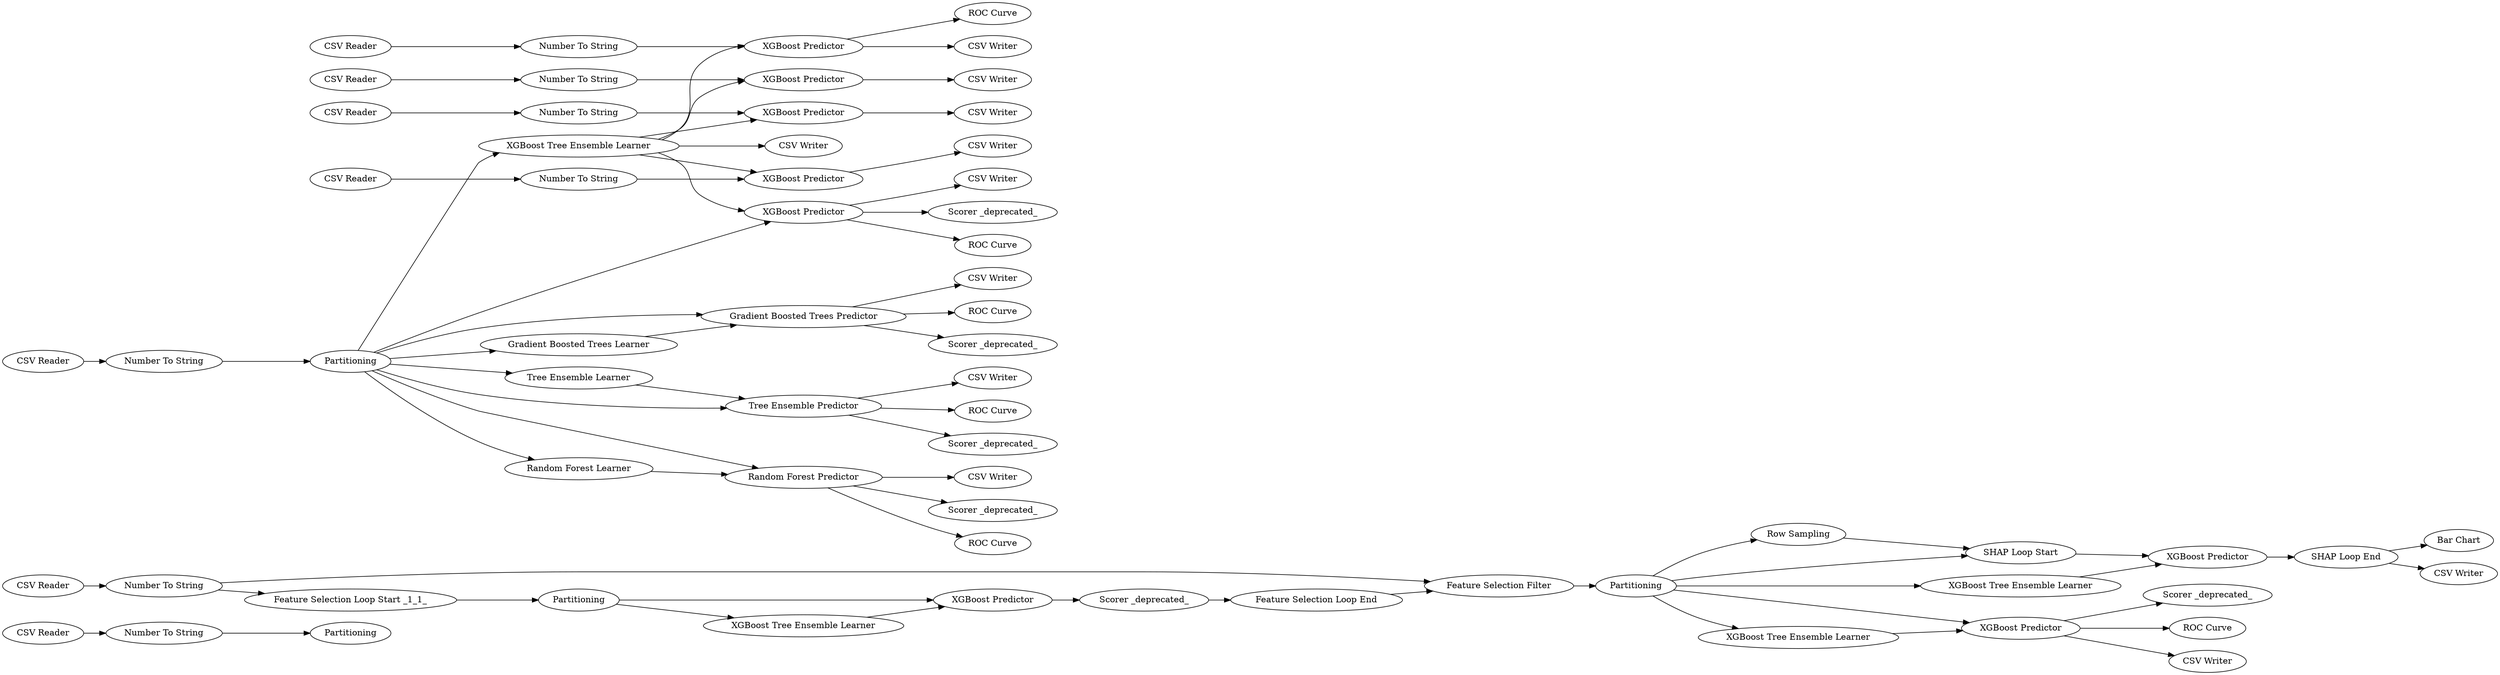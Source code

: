 digraph {
	2 [label="Number To String"]
	3 [label="Feature Selection Filter"]
	6 [label=Partitioning]
	8 [label="Feature Selection Loop Start _1_1_"]
	223 [label="Row Sampling"]
	227 [label="SHAP Loop Start"]
	230 [label="SHAP Loop End"]
	294 [label=Partitioning]
	341 [label="CSV Reader"]
	361 [label="Scorer _deprecated_"]
	366 [label="Random Forest Learner"]
	367 [label="Random Forest Predictor"]
	368 [label="Tree Ensemble Learner"]
	369 [label="Tree Ensemble Predictor"]
	370 [label="XGBoost Tree Ensemble Learner"]
	372 [label="CSV Reader"]
	373 [label="Number To String"]
	374 [label="Feature Selection Loop End"]
	379 [label="CSV Reader"]
	380 [label="Number To String"]
	381 [label=Partitioning]
	382 [label="Gradient Boosted Trees Predictor"]
	383 [label="Gradient Boosted Trees Learner"]
	384 [label="Scorer _deprecated_"]
	385 [label="ROC Curve"]
	386 [label="ROC Curve"]
	387 [label="Scorer _deprecated_"]
	388 [label="ROC Curve"]
	389 [label="Scorer _deprecated_"]
	390 [label="Scorer _deprecated_"]
	392 [label="XGBoost Predictor"]
	393 [label="ROC Curve"]
	394 [label="XGBoost Predictor"]
	395 [label="XGBoost Tree Ensemble Learner"]
	397 [label="XGBoost Tree Ensemble Learner"]
	405 [label="Scorer _deprecated_"]
	406 [label="XGBoost Predictor"]
	407 [label="XGBoost Tree Ensemble Learner"]
	408 [label=Partitioning]
	409 [label="ROC Curve"]
	421 [label="XGBoost Predictor"]
	422 [label="Bar Chart"]
	423 [label="CSV Writer"]
	424 [label="CSV Writer"]
	425 [label="CSV Writer"]
	426 [label="CSV Writer"]
	427 [label="CSV Writer"]
	428 [label="CSV Writer"]
	430 [label="Number To String"]
	431 [label="XGBoost Predictor"]
	432 [label="CSV Writer"]
	433 [label="ROC Curve"]
	434 [label="CSV Reader"]
	435 [label="CSV Writer"]
	436 [label="Number To String"]
	437 [label="XGBoost Predictor"]
	438 [label="CSV Reader"]
	439 [label="CSV Writer"]
	440 [label="XGBoost Predictor"]
	441 [label="CSV Reader"]
	442 [label="CSV Writer"]
	443 [label="Number To String"]
	444 [label="XGBoost Predictor"]
	445 [label="CSV Writer"]
	446 [label="CSV Reader"]
	447 [label="Number To String"]
	2 -> 294
	3 -> 408
	6 -> 394
	6 -> 395
	8 -> 6
	223 -> 227
	227 -> 421
	230 -> 422
	230 -> 423
	341 -> 2
	361 -> 374
	366 -> 367
	367 -> 426
	367 -> 385
	367 -> 384
	368 -> 369
	369 -> 425
	369 -> 387
	369 -> 386
	370 -> 435
	370 -> 437
	370 -> 440
	370 -> 431
	370 -> 392
	370 -> 444
	372 -> 373
	373 -> 3
	373 -> 8
	374 -> 3
	379 -> 380
	380 -> 381
	381 -> 383
	381 -> 382
	381 -> 369
	381 -> 368
	381 -> 370
	381 -> 367
	381 -> 366
	381 -> 392
	382 -> 424
	382 -> 388
	382 -> 389
	383 -> 382
	392 -> 393
	392 -> 390
	392 -> 427
	394 -> 361
	395 -> 394
	397 -> 421
	406 -> 405
	406 -> 409
	406 -> 428
	407 -> 406
	408 -> 406
	408 -> 407
	408 -> 397
	408 -> 223
	408 -> 227
	421 -> 230
	430 -> 431
	431 -> 433
	431 -> 432
	434 -> 430
	436 -> 437
	437 -> 439
	438 -> 436
	440 -> 442
	441 -> 443
	443 -> 440
	444 -> 445
	446 -> 447
	447 -> 444
	rankdir=LR
}
